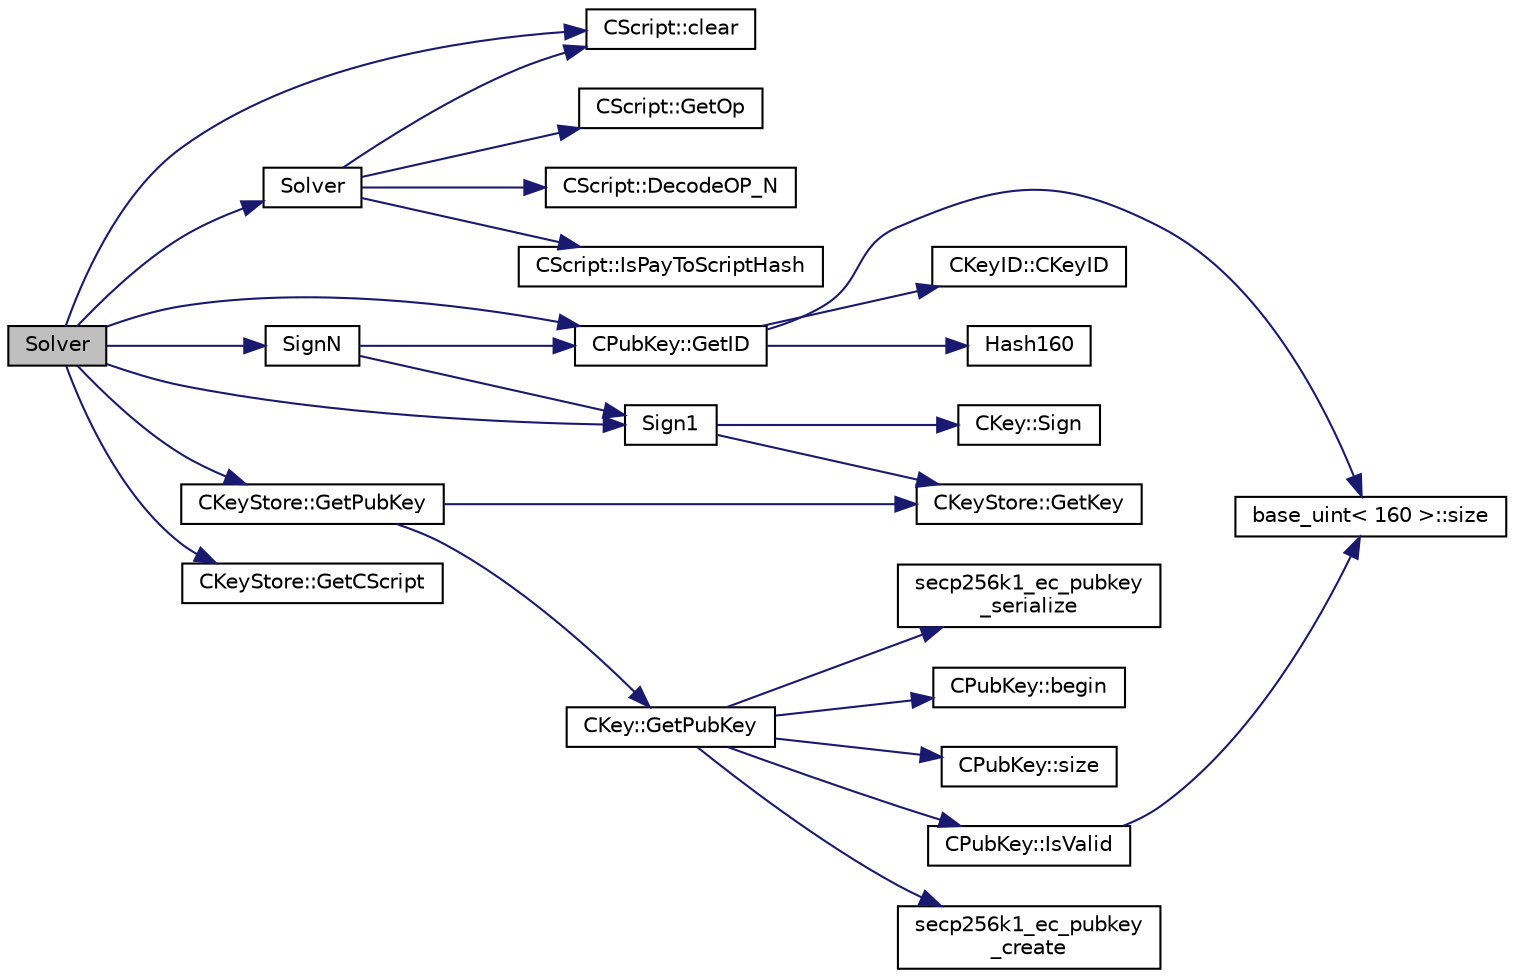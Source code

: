 digraph "Solver"
{
  edge [fontname="Helvetica",fontsize="10",labelfontname="Helvetica",labelfontsize="10"];
  node [fontname="Helvetica",fontsize="10",shape=record];
  rankdir="LR";
  Node487 [label="Solver",height=0.2,width=0.4,color="black", fillcolor="grey75", style="filled", fontcolor="black"];
  Node487 -> Node488 [color="midnightblue",fontsize="10",style="solid",fontname="Helvetica"];
  Node488 [label="CScript::clear",height=0.2,width=0.4,color="black", fillcolor="white", style="filled",URL="$d9/d4b/class_c_script.html#a7b2baf842621f07c4939408acf63377c"];
  Node487 -> Node489 [color="midnightblue",fontsize="10",style="solid",fontname="Helvetica"];
  Node489 [label="Solver",height=0.2,width=0.4,color="black", fillcolor="white", style="filled",URL="$dd/d0f/script_8cpp.html#a6ee6be50bff44464e905680c6fcee6dc"];
  Node489 -> Node490 [color="midnightblue",fontsize="10",style="solid",fontname="Helvetica"];
  Node490 [label="CScript::IsPayToScriptHash",height=0.2,width=0.4,color="black", fillcolor="white", style="filled",URL="$d9/d4b/class_c_script.html#a0c3729c606d318923dc06f95d85a0971"];
  Node489 -> Node488 [color="midnightblue",fontsize="10",style="solid",fontname="Helvetica"];
  Node489 -> Node491 [color="midnightblue",fontsize="10",style="solid",fontname="Helvetica"];
  Node491 [label="CScript::GetOp",height=0.2,width=0.4,color="black", fillcolor="white", style="filled",URL="$d9/d4b/class_c_script.html#a94635ed93d8d244ec3acfa83f9ecfe5f"];
  Node489 -> Node492 [color="midnightblue",fontsize="10",style="solid",fontname="Helvetica"];
  Node492 [label="CScript::DecodeOP_N",height=0.2,width=0.4,color="black", fillcolor="white", style="filled",URL="$d9/d4b/class_c_script.html#a7f975fca06b3e9a17da8ba23c7647e2e"];
  Node487 -> Node493 [color="midnightblue",fontsize="10",style="solid",fontname="Helvetica"];
  Node493 [label="CPubKey::GetID",height=0.2,width=0.4,color="black", fillcolor="white", style="filled",URL="$da/d4e/class_c_pub_key.html#a2675f7e6f72eff68e7a5227289feb021"];
  Node493 -> Node494 [color="midnightblue",fontsize="10",style="solid",fontname="Helvetica"];
  Node494 [label="CKeyID::CKeyID",height=0.2,width=0.4,color="black", fillcolor="white", style="filled",URL="$dd/d88/class_c_key_i_d.html#a01dbd3c37820a2ffe89d106c6a7cf53d"];
  Node493 -> Node495 [color="midnightblue",fontsize="10",style="solid",fontname="Helvetica"];
  Node495 [label="Hash160",height=0.2,width=0.4,color="black", fillcolor="white", style="filled",URL="$db/dfb/hash_8h.html#a4490f70ddae16e9e48460a0416a48a6b"];
  Node493 -> Node496 [color="midnightblue",fontsize="10",style="solid",fontname="Helvetica"];
  Node496 [label="base_uint\< 160 \>::size",height=0.2,width=0.4,color="black", fillcolor="white", style="filled",URL="$da/df7/classbase__uint.html#a1f49b034e686269601ea89b0319b8004"];
  Node487 -> Node497 [color="midnightblue",fontsize="10",style="solid",fontname="Helvetica"];
  Node497 [label="Sign1",height=0.2,width=0.4,color="black", fillcolor="white", style="filled",URL="$dd/d0f/script_8cpp.html#a69a9e5f9a88e729142cf556292154f2f"];
  Node497 -> Node498 [color="midnightblue",fontsize="10",style="solid",fontname="Helvetica"];
  Node498 [label="CKeyStore::GetKey",height=0.2,width=0.4,color="black", fillcolor="white", style="filled",URL="$d0/dc3/class_c_key_store.html#a2dffca468fef2e5da2e42a7c983d968a"];
  Node497 -> Node499 [color="midnightblue",fontsize="10",style="solid",fontname="Helvetica"];
  Node499 [label="CKey::Sign",height=0.2,width=0.4,color="black", fillcolor="white", style="filled",URL="$d2/d63/class_c_key.html#aa9b184a4a71d3e1a40aab360cf68e86c",tooltip="Create a DER-serialized signature. "];
  Node487 -> Node500 [color="midnightblue",fontsize="10",style="solid",fontname="Helvetica"];
  Node500 [label="CKeyStore::GetPubKey",height=0.2,width=0.4,color="black", fillcolor="white", style="filled",URL="$d0/dc3/class_c_key_store.html#ab83687ea4c9df138b21f6ec3e9809f42"];
  Node500 -> Node498 [color="midnightblue",fontsize="10",style="solid",fontname="Helvetica"];
  Node500 -> Node501 [color="midnightblue",fontsize="10",style="solid",fontname="Helvetica"];
  Node501 [label="CKey::GetPubKey",height=0.2,width=0.4,color="black", fillcolor="white", style="filled",URL="$d2/d63/class_c_key.html#aa1085c59603a62db6ec776300f250337"];
  Node501 -> Node502 [color="midnightblue",fontsize="10",style="solid",fontname="Helvetica"];
  Node502 [label="secp256k1_ec_pubkey\l_create",height=0.2,width=0.4,color="black", fillcolor="white", style="filled",URL="$d7/dd3/secp256k1_8h.html#a7438071aa8a6dc4697abe4f4659f2161",tooltip="Compute the public key for a secret key. "];
  Node501 -> Node503 [color="midnightblue",fontsize="10",style="solid",fontname="Helvetica"];
  Node503 [label="secp256k1_ec_pubkey\l_serialize",height=0.2,width=0.4,color="black", fillcolor="white", style="filled",URL="$d7/dd3/secp256k1_8h.html#a34977bf00322e510e881160c421836d7",tooltip="Serialize a pubkey object into a serialized byte sequence. "];
  Node501 -> Node504 [color="midnightblue",fontsize="10",style="solid",fontname="Helvetica"];
  Node504 [label="CPubKey::begin",height=0.2,width=0.4,color="black", fillcolor="white", style="filled",URL="$da/d4e/class_c_pub_key.html#a859ab9909d68092d6d4fc739237ab358"];
  Node501 -> Node505 [color="midnightblue",fontsize="10",style="solid",fontname="Helvetica"];
  Node505 [label="CPubKey::size",height=0.2,width=0.4,color="black", fillcolor="white", style="filled",URL="$da/d4e/class_c_pub_key.html#a6bb28fcf0a5f799c69f5b7269363b309"];
  Node501 -> Node506 [color="midnightblue",fontsize="10",style="solid",fontname="Helvetica"];
  Node506 [label="CPubKey::IsValid",height=0.2,width=0.4,color="black", fillcolor="white", style="filled",URL="$da/d4e/class_c_pub_key.html#a4fa94293cf8577fd039b9a133f6c7f30"];
  Node506 -> Node496 [color="midnightblue",fontsize="10",style="solid",fontname="Helvetica"];
  Node487 -> Node507 [color="midnightblue",fontsize="10",style="solid",fontname="Helvetica"];
  Node507 [label="CKeyStore::GetCScript",height=0.2,width=0.4,color="black", fillcolor="white", style="filled",URL="$d0/dc3/class_c_key_store.html#ae6bf4dbeb0705e199250e48aa5d34264"];
  Node487 -> Node508 [color="midnightblue",fontsize="10",style="solid",fontname="Helvetica"];
  Node508 [label="SignN",height=0.2,width=0.4,color="black", fillcolor="white", style="filled",URL="$dd/d0f/script_8cpp.html#a2230b054e152c344e60125bf7f994473"];
  Node508 -> Node493 [color="midnightblue",fontsize="10",style="solid",fontname="Helvetica"];
  Node508 -> Node497 [color="midnightblue",fontsize="10",style="solid",fontname="Helvetica"];
}

